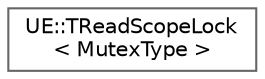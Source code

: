 digraph "Graphical Class Hierarchy"
{
 // INTERACTIVE_SVG=YES
 // LATEX_PDF_SIZE
  bgcolor="transparent";
  edge [fontname=Helvetica,fontsize=10,labelfontname=Helvetica,labelfontsize=10];
  node [fontname=Helvetica,fontsize=10,shape=box,height=0.2,width=0.4];
  rankdir="LR";
  Node0 [id="Node000000",label="UE::TReadScopeLock\l\< MutexType \>",height=0.2,width=0.4,color="grey40", fillcolor="white", style="filled",URL="$d7/d71/classUE_1_1TReadScopeLock.html",tooltip=" "];
}
